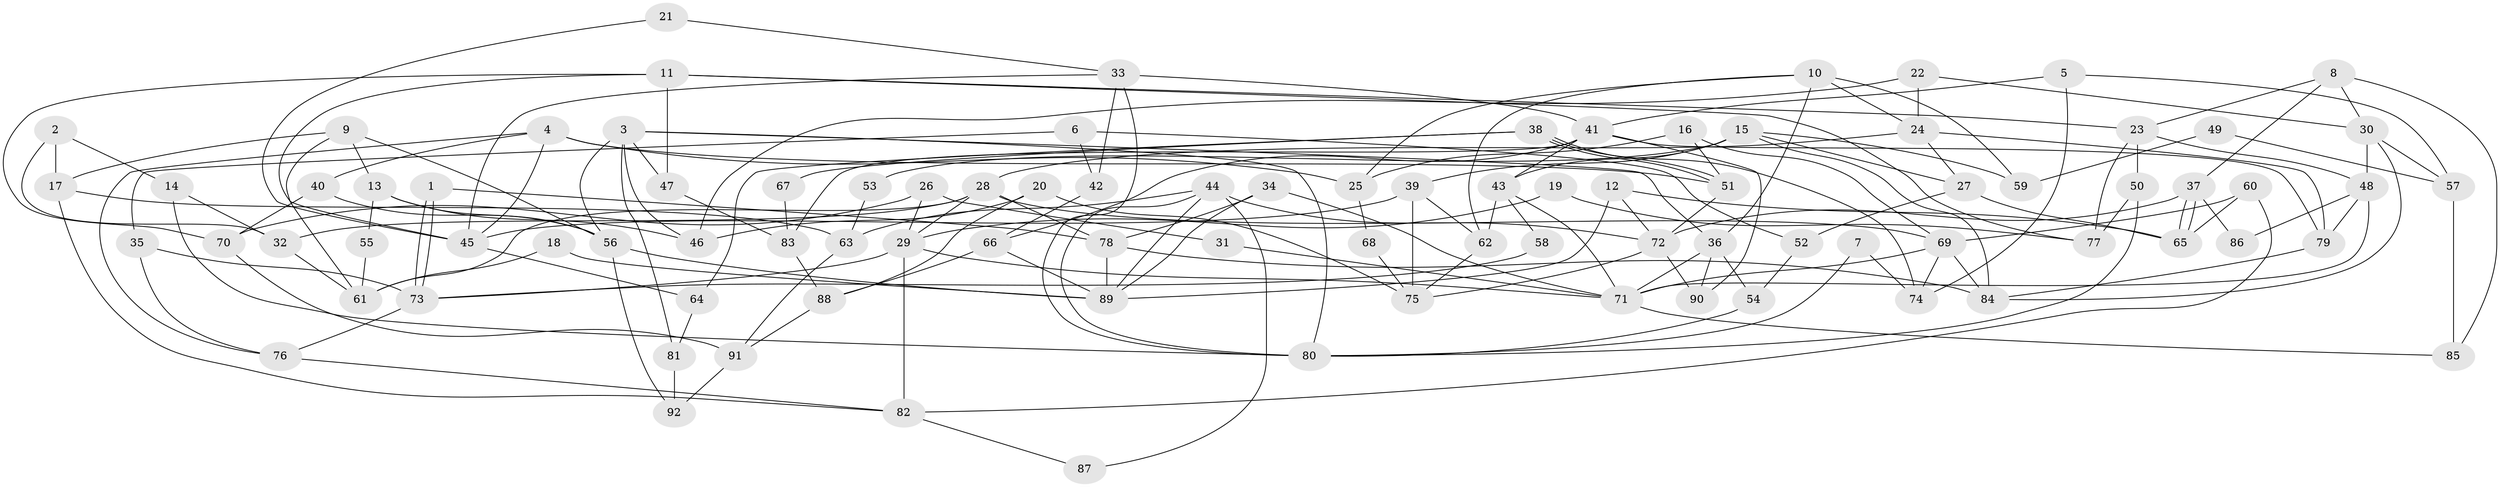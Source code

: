 // Generated by graph-tools (version 1.1) at 2025/51/03/09/25 04:51:04]
// undirected, 92 vertices, 184 edges
graph export_dot {
graph [start="1"]
  node [color=gray90,style=filled];
  1;
  2;
  3;
  4;
  5;
  6;
  7;
  8;
  9;
  10;
  11;
  12;
  13;
  14;
  15;
  16;
  17;
  18;
  19;
  20;
  21;
  22;
  23;
  24;
  25;
  26;
  27;
  28;
  29;
  30;
  31;
  32;
  33;
  34;
  35;
  36;
  37;
  38;
  39;
  40;
  41;
  42;
  43;
  44;
  45;
  46;
  47;
  48;
  49;
  50;
  51;
  52;
  53;
  54;
  55;
  56;
  57;
  58;
  59;
  60;
  61;
  62;
  63;
  64;
  65;
  66;
  67;
  68;
  69;
  70;
  71;
  72;
  73;
  74;
  75;
  76;
  77;
  78;
  79;
  80;
  81;
  82;
  83;
  84;
  85;
  86;
  87;
  88;
  89;
  90;
  91;
  92;
  1 -- 78;
  1 -- 73;
  1 -- 73;
  2 -- 17;
  2 -- 32;
  2 -- 14;
  3 -- 56;
  3 -- 36;
  3 -- 46;
  3 -- 47;
  3 -- 80;
  3 -- 81;
  4 -- 51;
  4 -- 25;
  4 -- 40;
  4 -- 45;
  4 -- 76;
  5 -- 41;
  5 -- 74;
  5 -- 57;
  6 -- 35;
  6 -- 52;
  6 -- 42;
  7 -- 74;
  7 -- 80;
  8 -- 30;
  8 -- 37;
  8 -- 23;
  8 -- 85;
  9 -- 61;
  9 -- 56;
  9 -- 13;
  9 -- 17;
  10 -- 36;
  10 -- 24;
  10 -- 25;
  10 -- 59;
  10 -- 62;
  11 -- 23;
  11 -- 45;
  11 -- 47;
  11 -- 70;
  11 -- 77;
  12 -- 65;
  12 -- 89;
  12 -- 72;
  13 -- 46;
  13 -- 55;
  13 -- 56;
  14 -- 80;
  14 -- 32;
  15 -- 84;
  15 -- 43;
  15 -- 27;
  15 -- 39;
  15 -- 53;
  15 -- 59;
  16 -- 69;
  16 -- 51;
  16 -- 25;
  17 -- 82;
  17 -- 63;
  18 -- 89;
  18 -- 61;
  19 -- 29;
  19 -- 77;
  20 -- 88;
  20 -- 75;
  20 -- 46;
  21 -- 33;
  21 -- 45;
  22 -- 46;
  22 -- 24;
  22 -- 30;
  23 -- 50;
  23 -- 48;
  23 -- 77;
  24 -- 79;
  24 -- 28;
  24 -- 27;
  25 -- 68;
  26 -- 29;
  26 -- 70;
  26 -- 31;
  27 -- 52;
  27 -- 65;
  28 -- 78;
  28 -- 29;
  28 -- 32;
  28 -- 61;
  28 -- 69;
  29 -- 73;
  29 -- 71;
  29 -- 82;
  30 -- 48;
  30 -- 57;
  30 -- 84;
  31 -- 71;
  32 -- 61;
  33 -- 45;
  33 -- 80;
  33 -- 41;
  33 -- 42;
  34 -- 78;
  34 -- 71;
  34 -- 89;
  35 -- 76;
  35 -- 73;
  36 -- 71;
  36 -- 90;
  36 -- 54;
  37 -- 72;
  37 -- 65;
  37 -- 65;
  37 -- 86;
  38 -- 51;
  38 -- 51;
  38 -- 64;
  38 -- 67;
  38 -- 74;
  39 -- 62;
  39 -- 45;
  39 -- 75;
  40 -- 56;
  40 -- 70;
  41 -- 79;
  41 -- 43;
  41 -- 66;
  41 -- 83;
  41 -- 90;
  42 -- 66;
  43 -- 62;
  43 -- 58;
  43 -- 71;
  44 -- 63;
  44 -- 89;
  44 -- 72;
  44 -- 80;
  44 -- 87;
  45 -- 64;
  47 -- 83;
  48 -- 71;
  48 -- 79;
  48 -- 86;
  49 -- 57;
  49 -- 59;
  50 -- 77;
  50 -- 80;
  51 -- 72;
  52 -- 54;
  53 -- 63;
  54 -- 80;
  55 -- 61;
  56 -- 89;
  56 -- 92;
  57 -- 85;
  58 -- 73;
  60 -- 69;
  60 -- 65;
  60 -- 82;
  62 -- 75;
  63 -- 91;
  64 -- 81;
  66 -- 88;
  66 -- 89;
  67 -- 83;
  68 -- 75;
  69 -- 71;
  69 -- 74;
  69 -- 84;
  70 -- 91;
  71 -- 85;
  72 -- 75;
  72 -- 90;
  73 -- 76;
  76 -- 82;
  78 -- 89;
  78 -- 84;
  79 -- 84;
  81 -- 92;
  82 -- 87;
  83 -- 88;
  88 -- 91;
  91 -- 92;
}
